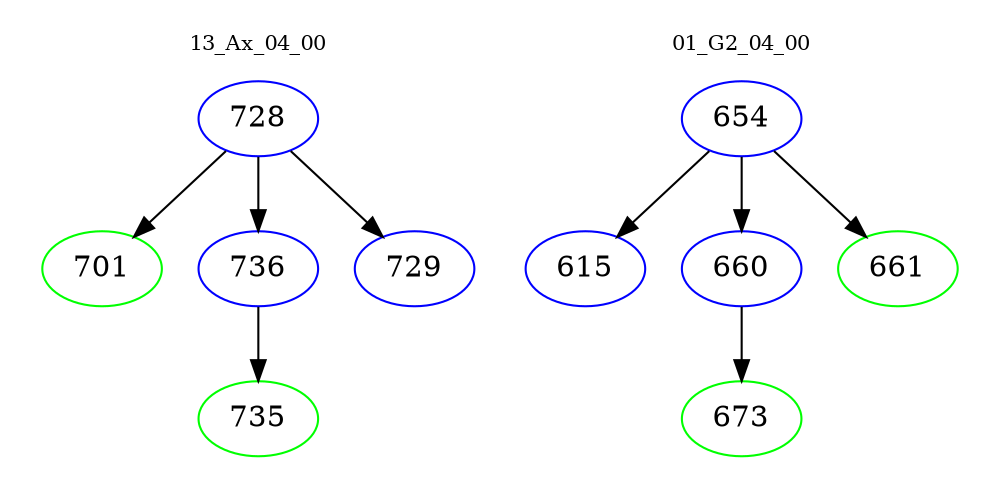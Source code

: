 digraph{
subgraph cluster_0 {
color = white
label = "13_Ax_04_00";
fontsize=10;
T0_728 [label="728", color="blue"]
T0_728 -> T0_701 [color="black"]
T0_701 [label="701", color="green"]
T0_728 -> T0_736 [color="black"]
T0_736 [label="736", color="blue"]
T0_736 -> T0_735 [color="black"]
T0_735 [label="735", color="green"]
T0_728 -> T0_729 [color="black"]
T0_729 [label="729", color="blue"]
}
subgraph cluster_1 {
color = white
label = "01_G2_04_00";
fontsize=10;
T1_654 [label="654", color="blue"]
T1_654 -> T1_615 [color="black"]
T1_615 [label="615", color="blue"]
T1_654 -> T1_660 [color="black"]
T1_660 [label="660", color="blue"]
T1_660 -> T1_673 [color="black"]
T1_673 [label="673", color="green"]
T1_654 -> T1_661 [color="black"]
T1_661 [label="661", color="green"]
}
}
